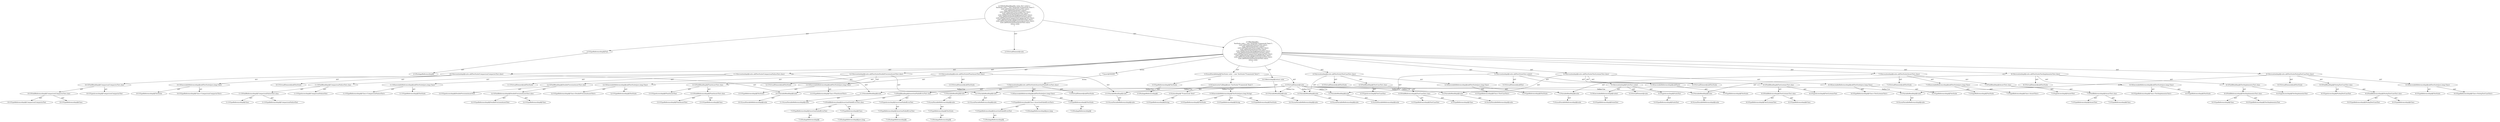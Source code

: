 digraph "suite#?" {
0 [label="2:CtTypeReferenceImpl@Test" shape=ellipse]
1 [label="2:CtPackageReferenceImpl@" shape=ellipse]
2 [label="2:CtVirtualElement@suite" shape=ellipse]
3 [label="3:CtTypeReferenceImpl@TestSuite" shape=ellipse]
4 [label="3:CtPackageReferenceImpl@" shape=ellipse]
5 [label="3:CtExecutableReferenceImpl@TestSuite(java.lang.String)" shape=ellipse]
6 [label="3:CtTypeReferenceImpl@TestSuite" shape=ellipse]
7 [label="3:CtTypeReferenceImpl@TestSuite" shape=ellipse]
8 [label="3:CtTypeReferenceImpl@String" shape=ellipse]
9 [label="3:CtLiteralImpl@\"Framework Tests\"" shape=ellipse]
10 [label="3:CtTypeReferenceImpl@String" shape=ellipse]
11 [label="3:CtConstructorCallImpl@new TestSuite(\"Framework Tests\")" shape=ellipse]
12 [label="3:CtVirtualElement@suite" shape=ellipse]
13 [label="3:CtLocalVariableImpl@TestSuite suite = new TestSuite(\"Framework Tests\")" shape=ellipse]
14 [label="4:CtExecutableReferenceImpl@addTestSuite(java.lang.Class)" shape=ellipse]
15 [label="4:CtTypeReferenceImpl@TestSuite" shape=ellipse]
16 [label="4:CtTypeReferenceImpl@Class<TestCaseTest>" shape=ellipse]
17 [label="4:CtVirtualElement@addTestSuite" shape=ellipse]
18 [label="4:CtVariableReadImpl@suite" shape=ellipse]
19 [label="4:CtLocalVariableReferenceImpl@suite" shape=ellipse]
20 [label="4:CtFieldReferenceImpl@TestCaseTest.class" shape=ellipse]
21 [label="4:CtTypeReferenceImpl@TestCaseTest" shape=ellipse]
22 [label="4:CtTypeReferenceImpl@Class" shape=ellipse]
23 [label="4:CtFieldReadImpl@TestCaseTest.class" shape=ellipse]
24 [label="4:CtTypeAccessImpl@TestCaseTest" shape=ellipse]
25 [label="4:CtInvocationImpl@suite.addTestSuite(TestCaseTest.class)" shape=ellipse]
26 [label="5:CtExecutableReferenceImpl@addTest()" shape=ellipse]
27 [label="5:CtTypeReferenceImpl@TestSuite" shape=ellipse]
28 [label="5:CtVirtualElement@addTest" shape=ellipse]
29 [label="5:CtVariableReadImpl@suite" shape=ellipse]
30 [label="5:CtLocalVariableReferenceImpl@suite" shape=ellipse]
31 [label="5:CtExecutableReferenceImpl@suite()" shape=ellipse]
32 [label="5:CtTypeReferenceImpl@SuiteTest" shape=ellipse]
33 [label="5:CtVirtualElement@suite" shape=ellipse]
34 [label="5:CtTypeAccessImpl@SuiteTest" shape=ellipse]
35 [label="5:CtTypeReferenceImpl@SuiteTest" shape=ellipse]
36 [label="5:CtInvocationImpl@SuiteTest.suite()" shape=ellipse]
37 [label="5:CtInvocationImpl@suite.addTest(SuiteTest.suite())" shape=ellipse]
38 [label="6:CtExecutableReferenceImpl@addTestSuite(java.lang.Class)" shape=ellipse]
39 [label="6:CtTypeReferenceImpl@TestSuite" shape=ellipse]
40 [label="6:CtTypeReferenceImpl@Class<TestListenerTest>" shape=ellipse]
41 [label="6:CtVirtualElement@addTestSuite" shape=ellipse]
42 [label="6:CtVariableReadImpl@suite" shape=ellipse]
43 [label="6:CtLocalVariableReferenceImpl@suite" shape=ellipse]
44 [label="6:CtFieldReferenceImpl@TestListenerTest.class" shape=ellipse]
45 [label="6:CtTypeReferenceImpl@TestListenerTest" shape=ellipse]
46 [label="6:CtTypeReferenceImpl@Class" shape=ellipse]
47 [label="6:CtFieldReadImpl@TestListenerTest.class" shape=ellipse]
48 [label="6:CtTypeAccessImpl@TestListenerTest" shape=ellipse]
49 [label="6:CtInvocationImpl@suite.addTestSuite(TestListenerTest.class)" shape=ellipse]
50 [label="7:CtExecutableReferenceImpl@addTestSuite(java.lang.Class)" shape=ellipse]
51 [label="7:CtTypeReferenceImpl@TestSuite" shape=ellipse]
52 [label="7:CtTypeReferenceImpl@Class<AssertTest>" shape=ellipse]
53 [label="7:CtVirtualElement@addTestSuite" shape=ellipse]
54 [label="7:CtVariableReadImpl@suite" shape=ellipse]
55 [label="7:CtLocalVariableReferenceImpl@suite" shape=ellipse]
56 [label="7:CtFieldReferenceImpl@AssertTest.class" shape=ellipse]
57 [label="7:CtTypeReferenceImpl@AssertTest" shape=ellipse]
58 [label="7:CtTypeReferenceImpl@Class" shape=ellipse]
59 [label="7:CtFieldReadImpl@AssertTest.class" shape=ellipse]
60 [label="7:CtTypeAccessImpl@AssertTest" shape=ellipse]
61 [label="7:CtInvocationImpl@suite.addTestSuite(AssertTest.class)" shape=ellipse]
62 [label="8:CtExecutableReferenceImpl@addTestSuite(java.lang.Class)" shape=ellipse]
63 [label="8:CtTypeReferenceImpl@TestSuite" shape=ellipse]
64 [label="8:CtTypeReferenceImpl@Class<TestImplementorTest>" shape=ellipse]
65 [label="8:CtVirtualElement@addTestSuite" shape=ellipse]
66 [label="8:CtVariableReadImpl@suite" shape=ellipse]
67 [label="8:CtLocalVariableReferenceImpl@suite" shape=ellipse]
68 [label="8:CtFieldReferenceImpl@TestImplementorTest.class" shape=ellipse]
69 [label="8:CtTypeReferenceImpl@TestImplementorTest" shape=ellipse]
70 [label="8:CtTypeReferenceImpl@Class" shape=ellipse]
71 [label="8:CtFieldReadImpl@TestImplementorTest.class" shape=ellipse]
72 [label="8:CtTypeAccessImpl@TestImplementorTest" shape=ellipse]
73 [label="8:CtInvocationImpl@suite.addTestSuite(TestImplementorTest.class)" shape=ellipse]
74 [label="9:CtExecutableReferenceImpl@addTestSuite(java.lang.Class)" shape=ellipse]
75 [label="9:CtTypeReferenceImpl@TestSuite" shape=ellipse]
76 [label="9:CtTypeReferenceImpl@Class<NoArgTestCaseTest>" shape=ellipse]
77 [label="9:CtVirtualElement@addTestSuite" shape=ellipse]
78 [label="9:CtVariableReadImpl@suite" shape=ellipse]
79 [label="9:CtLocalVariableReferenceImpl@suite" shape=ellipse]
80 [label="9:CtFieldReferenceImpl@NoArgTestCaseTest.class" shape=ellipse]
81 [label="9:CtTypeReferenceImpl@NoArgTestCaseTest" shape=ellipse]
82 [label="9:CtTypeReferenceImpl@Class" shape=ellipse]
83 [label="9:CtFieldReadImpl@NoArgTestCaseTest.class" shape=ellipse]
84 [label="9:CtTypeAccessImpl@NoArgTestCaseTest" shape=ellipse]
85 [label="9:CtInvocationImpl@suite.addTestSuite(NoArgTestCaseTest.class)" shape=ellipse]
86 [label="10:CtExecutableReferenceImpl@addTestSuite(java.lang.Class)" shape=ellipse]
87 [label="10:CtTypeReferenceImpl@TestSuite" shape=ellipse]
88 [label="10:CtTypeReferenceImpl@Class<ComparisonCompactorTest>" shape=ellipse]
89 [label="10:CtVirtualElement@addTestSuite" shape=ellipse]
90 [label="10:CtVariableReadImpl@suite" shape=ellipse]
91 [label="10:CtLocalVariableReferenceImpl@suite" shape=ellipse]
92 [label="10:CtFieldReferenceImpl@ComparisonCompactorTest.class" shape=ellipse]
93 [label="10:CtTypeReferenceImpl@ComparisonCompactorTest" shape=ellipse]
94 [label="10:CtTypeReferenceImpl@Class" shape=ellipse]
95 [label="10:CtFieldReadImpl@ComparisonCompactorTest.class" shape=ellipse]
96 [label="10:CtTypeAccessImpl@ComparisonCompactorTest" shape=ellipse]
97 [label="10:CtInvocationImpl@suite.addTestSuite(ComparisonCompactorTest.class)" shape=ellipse]
98 [label="11:CtExecutableReferenceImpl@addTestSuite(java.lang.Class)" shape=ellipse]
99 [label="11:CtTypeReferenceImpl@TestSuite" shape=ellipse]
100 [label="11:CtTypeReferenceImpl@Class<ComparisonFailureTest>" shape=ellipse]
101 [label="11:CtVirtualElement@addTestSuite" shape=ellipse]
102 [label="11:CtVariableReadImpl@suite" shape=ellipse]
103 [label="11:CtLocalVariableReferenceImpl@suite" shape=ellipse]
104 [label="11:CtFieldReferenceImpl@ComparisonFailureTest.class" shape=ellipse]
105 [label="11:CtTypeReferenceImpl@ComparisonFailureTest" shape=ellipse]
106 [label="11:CtTypeReferenceImpl@Class" shape=ellipse]
107 [label="11:CtFieldReadImpl@ComparisonFailureTest.class" shape=ellipse]
108 [label="11:CtTypeAccessImpl@ComparisonFailureTest" shape=ellipse]
109 [label="11:CtInvocationImpl@suite.addTestSuite(ComparisonFailureTest.class)" shape=ellipse]
110 [label="12:CtExecutableReferenceImpl@addTestSuite(java.lang.Class)" shape=ellipse]
111 [label="12:CtTypeReferenceImpl@TestSuite" shape=ellipse]
112 [label="12:CtTypeReferenceImpl@Class<DoublePrecisionAssertTest>" shape=ellipse]
113 [label="12:CtVirtualElement@addTestSuite" shape=ellipse]
114 [label="12:CtVariableReadImpl@suite" shape=ellipse]
115 [label="12:CtLocalVariableReferenceImpl@suite" shape=ellipse]
116 [label="12:CtFieldReferenceImpl@DoublePrecisionAssertTest.class" shape=ellipse]
117 [label="12:CtTypeReferenceImpl@DoublePrecisionAssertTest" shape=ellipse]
118 [label="12:CtTypeReferenceImpl@Class" shape=ellipse]
119 [label="12:CtFieldReadImpl@DoublePrecisionAssertTest.class" shape=ellipse]
120 [label="12:CtTypeAccessImpl@DoublePrecisionAssertTest" shape=ellipse]
121 [label="12:CtInvocationImpl@suite.addTestSuite(DoublePrecisionAssertTest.class)" shape=ellipse]
122 [label="13:CtExecutableReferenceImpl@addTestSuite(java.lang.Class)" shape=ellipse]
123 [label="13:CtTypeReferenceImpl@TestSuite" shape=ellipse]
124 [label="13:CtTypeReferenceImpl@Class<FloatAssertTest>" shape=ellipse]
125 [label="13:CtVirtualElement@addTestSuite" shape=ellipse]
126 [label="13:CtVariableReadImpl@suite" shape=ellipse]
127 [label="13:CtLocalVariableReferenceImpl@suite" shape=ellipse]
128 [label="13:CtFieldReferenceImpl@FloatAssertTest.class" shape=ellipse]
129 [label="13:CtTypeReferenceImpl@FloatAssertTest" shape=ellipse]
130 [label="13:CtTypeReferenceImpl@Class" shape=ellipse]
131 [label="13:CtFieldReadImpl@FloatAssertTest.class" shape=ellipse]
132 [label="13:CtTypeAccessImpl@FloatAssertTest" shape=ellipse]
133 [label="13:CtInvocationImpl@suite.addTestSuite(FloatAssertTest.class)" shape=ellipse]
134 [label="14:CtVariableReadImpl@suite" shape=ellipse]
135 [label="14:CtLocalVariableReferenceImpl@suite" shape=ellipse]
136 [label="14:CtReturnImpl@return suite" shape=ellipse]
137 [label="2:CtBlockImpl@\{
    TestSuite suite = new TestSuite(\"Framework Tests\");
    suite.addTestSuite(TestCaseTest.class);
    suite.addTest(SuiteTest.suite());
    suite.addTestSuite(TestListenerTest.class);
    suite.addTestSuite(AssertTest.class);
    suite.addTestSuite(TestImplementorTest.class);
    suite.addTestSuite(NoArgTestCaseTest.class);
    suite.addTestSuite(ComparisonCompactorTest.class);
    suite.addTestSuite(ComparisonFailureTest.class);
    suite.addTestSuite(DoublePrecisionAssertTest.class);
    suite.addTestSuite(FloatAssertTest.class);
    return suite;
\}" shape=ellipse]
138 [label="2:CtMethodImpl@public static Test suite() \{
    TestSuite suite = new TestSuite(\"Framework Tests\");
    suite.addTestSuite(TestCaseTest.class);
    suite.addTest(SuiteTest.suite());
    suite.addTestSuite(TestListenerTest.class);
    suite.addTestSuite(AssertTest.class);
    suite.addTestSuite(TestImplementorTest.class);
    suite.addTestSuite(NoArgTestCaseTest.class);
    suite.addTestSuite(ComparisonCompactorTest.class);
    suite.addTestSuite(ComparisonFailureTest.class);
    suite.addTestSuite(DoublePrecisionAssertTest.class);
    suite.addTestSuite(FloatAssertTest.class);
    return suite;
\}" shape=ellipse]
139 [label="7:Insert@INSERT" shape=ellipse]
140 [label="7:CtPackageReferenceImpl@" shape=ellipse]
141 [label="7:CtTypeReferenceImpl@TestSuite" shape=ellipse]
142 [label="7:CtLocalVariableReferenceImpl@suite" shape=ellipse]
143 [label="7:CtVariableReadImpl@suite" shape=ellipse]
144 [label="7:CtPackageReferenceImpl@" shape=ellipse]
145 [label="7:CtTypeReferenceImpl@TestSuite" shape=ellipse]
146 [label="7:CtPackageReferenceImpl@java.lang" shape=ellipse]
147 [label="7:CtPackageReferenceImpl@" shape=ellipse]
148 [label="7:CtTypeReferenceImpl@AssertionFailedErrorTest" shape=ellipse]
149 [label="7:CtTypeReferenceImpl@Class<AssertionFailedErrorTest>" shape=ellipse]
150 [label="7:CtExecutableReferenceImpl@addTestSuite(java.lang.Class)" shape=ellipse]
151 [label="7:CtPackageReferenceImpl@" shape=ellipse]
152 [label="7:CtTypeReferenceImpl@AssertionFailedErrorTest" shape=ellipse]
153 [label="7:CtTypeAccessImpl@AssertionFailedErrorTest" shape=ellipse]
154 [label="7:CtPackageReferenceImpl@" shape=ellipse]
155 [label="7:CtTypeReferenceImpl@AssertionFailedErrorTest" shape=ellipse]
156 [label="7:CtPackageReferenceImpl@java.lang" shape=ellipse]
157 [label="7:CtTypeReferenceImpl@Class" shape=ellipse]
158 [label="7:CtFieldReferenceImpl@AssertionFailedErrorTest.class" shape=ellipse]
159 [label="7:CtFieldReadImpl@AssertionFailedErrorTest.class" shape=ellipse]
160 [label="7:CtInvocationImpl@suite.addTestSuite(AssertionFailedErrorTest.class)" shape=ellipse]
161 [label="7:CtVirtualElement@addTestSuite" shape=ellipse]
0 -> 1 [label="AST"];
3 -> 4 [label="AST"];
5 -> 6 [label="AST"];
5 -> 7 [label="AST"];
5 -> 8 [label="AST"];
9 -> 10 [label="AST"];
11 -> 5 [label="AST"];
11 -> 9 [label="AST"];
12 -> 18 [label="Define-Use"];
12 -> 29 [label="Define-Use"];
12 -> 42 [label="Define-Use"];
12 -> 54 [label="Define-Use"];
12 -> 66 [label="Define-Use"];
12 -> 78 [label="Define-Use"];
12 -> 90 [label="Define-Use"];
12 -> 102 [label="Define-Use"];
12 -> 114 [label="Define-Use"];
12 -> 126 [label="Define-Use"];
12 -> 134 [label="Define-Use"];
13 -> 12 [label="AST"];
13 -> 3 [label="AST"];
13 -> 11 [label="AST"];
14 -> 15 [label="AST"];
14 -> 16 [label="AST"];
18 -> 19 [label="AST"];
20 -> 21 [label="AST"];
20 -> 22 [label="AST"];
23 -> 24 [label="AST"];
23 -> 20 [label="AST"];
25 -> 17 [label="AST"];
25 -> 18 [label="AST"];
25 -> 14 [label="AST"];
25 -> 23 [label="AST"];
26 -> 27 [label="AST"];
29 -> 30 [label="AST"];
31 -> 32 [label="AST"];
34 -> 35 [label="AST"];
36 -> 33 [label="AST"];
36 -> 34 [label="AST"];
36 -> 31 [label="AST"];
37 -> 28 [label="AST"];
37 -> 29 [label="AST"];
37 -> 26 [label="AST"];
37 -> 36 [label="AST"];
38 -> 39 [label="AST"];
38 -> 40 [label="AST"];
42 -> 43 [label="AST"];
44 -> 45 [label="AST"];
44 -> 46 [label="AST"];
47 -> 48 [label="AST"];
47 -> 44 [label="AST"];
49 -> 41 [label="AST"];
49 -> 42 [label="AST"];
49 -> 38 [label="AST"];
49 -> 47 [label="AST"];
50 -> 51 [label="AST"];
50 -> 52 [label="AST"];
54 -> 55 [label="AST"];
56 -> 57 [label="AST"];
56 -> 58 [label="AST"];
59 -> 60 [label="AST"];
59 -> 56 [label="AST"];
61 -> 53 [label="AST"];
61 -> 54 [label="AST"];
61 -> 50 [label="AST"];
61 -> 59 [label="AST"];
62 -> 63 [label="AST"];
62 -> 64 [label="AST"];
66 -> 67 [label="AST"];
68 -> 69 [label="AST"];
68 -> 70 [label="AST"];
71 -> 72 [label="AST"];
71 -> 68 [label="AST"];
73 -> 65 [label="AST"];
73 -> 66 [label="AST"];
73 -> 62 [label="AST"];
73 -> 71 [label="AST"];
74 -> 75 [label="AST"];
74 -> 76 [label="AST"];
78 -> 79 [label="AST"];
80 -> 81 [label="AST"];
80 -> 82 [label="AST"];
83 -> 84 [label="AST"];
83 -> 80 [label="AST"];
85 -> 77 [label="AST"];
85 -> 78 [label="AST"];
85 -> 74 [label="AST"];
85 -> 83 [label="AST"];
86 -> 87 [label="AST"];
86 -> 88 [label="AST"];
90 -> 91 [label="AST"];
92 -> 93 [label="AST"];
92 -> 94 [label="AST"];
95 -> 96 [label="AST"];
95 -> 92 [label="AST"];
97 -> 89 [label="AST"];
97 -> 90 [label="AST"];
97 -> 86 [label="AST"];
97 -> 95 [label="AST"];
98 -> 99 [label="AST"];
98 -> 100 [label="AST"];
102 -> 103 [label="AST"];
104 -> 105 [label="AST"];
104 -> 106 [label="AST"];
107 -> 108 [label="AST"];
107 -> 104 [label="AST"];
109 -> 101 [label="AST"];
109 -> 102 [label="AST"];
109 -> 98 [label="AST"];
109 -> 107 [label="AST"];
110 -> 111 [label="AST"];
110 -> 112 [label="AST"];
114 -> 115 [label="AST"];
116 -> 117 [label="AST"];
116 -> 118 [label="AST"];
119 -> 120 [label="AST"];
119 -> 116 [label="AST"];
121 -> 113 [label="AST"];
121 -> 114 [label="AST"];
121 -> 110 [label="AST"];
121 -> 119 [label="AST"];
122 -> 123 [label="AST"];
122 -> 124 [label="AST"];
126 -> 127 [label="AST"];
128 -> 129 [label="AST"];
128 -> 130 [label="AST"];
131 -> 132 [label="AST"];
131 -> 128 [label="AST"];
133 -> 125 [label="AST"];
133 -> 126 [label="AST"];
133 -> 122 [label="AST"];
133 -> 131 [label="AST"];
134 -> 135 [label="AST"];
136 -> 134 [label="AST"];
137 -> 13 [label="AST"];
137 -> 25 [label="AST"];
137 -> 37 [label="AST"];
137 -> 49 [label="AST"];
137 -> 61 [label="AST"];
137 -> 73 [label="AST"];
137 -> 85 [label="AST"];
137 -> 97 [label="AST"];
137 -> 109 [label="AST"];
137 -> 121 [label="AST"];
137 -> 133 [label="AST"];
137 -> 136 [label="AST"];
137 -> 139 [label="Action"];
138 -> 2 [label="AST"];
138 -> 0 [label="AST"];
138 -> 137 [label="AST"];
139 -> 160 [label="Action"];
141 -> 140 [label="AST"];
142 -> 141 [label="AST"];
143 -> 142 [label="AST"];
145 -> 144 [label="AST"];
148 -> 147 [label="AST"];
149 -> 146 [label="AST"];
149 -> 148 [label="AST"];
150 -> 145 [label="AST"];
150 -> 149 [label="AST"];
152 -> 151 [label="AST"];
153 -> 152 [label="AST"];
155 -> 154 [label="AST"];
157 -> 156 [label="AST"];
158 -> 155 [label="AST"];
158 -> 157 [label="AST"];
159 -> 153 [label="AST"];
159 -> 158 [label="AST"];
160 -> 161 [label="AST"];
160 -> 143 [label="AST"];
160 -> 150 [label="AST"];
160 -> 159 [label="AST"];
}